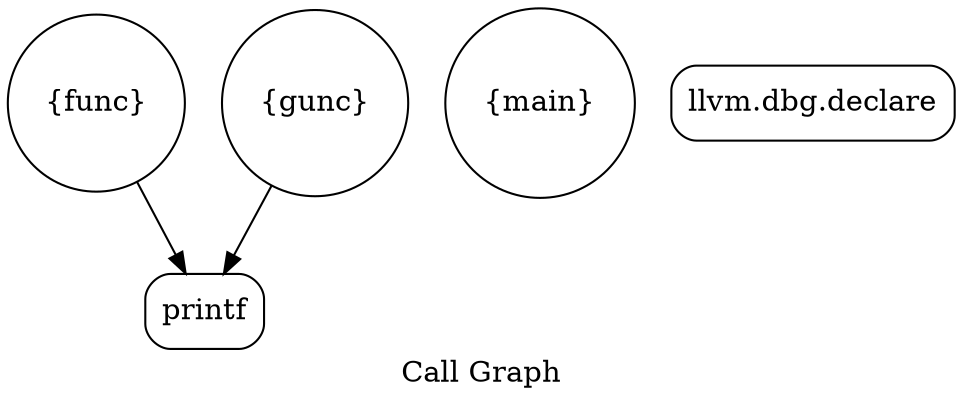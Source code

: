 digraph "Call Graph" {
	label="Call Graph";

	Node0x7508e50 [shape=record,shape=circle,label="{func}"];
	Node0x7508e50 -> Node0x7509770[color=black];
	Node0x7509770 [shape=record,shape=Mrecord,label="{printf}"];
	Node0x7509870 [shape=record,shape=circle,label="{main}"];
	Node0x75096f0 [shape=record,shape=Mrecord,label="{llvm.dbg.declare}"];
	Node0x75097f0 [shape=record,shape=circle,label="{gunc}"];
	Node0x75097f0 -> Node0x7509770[color=black];
}
